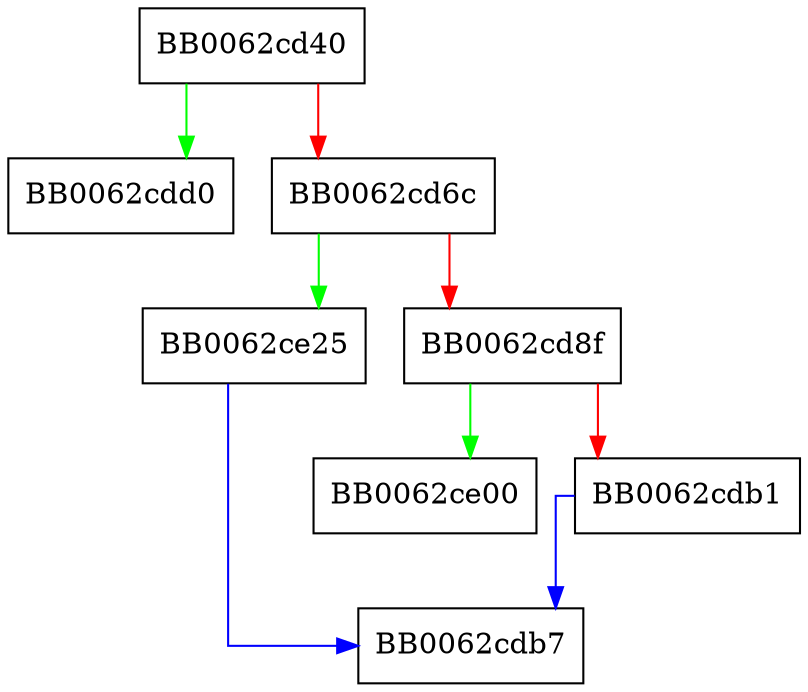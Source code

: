 digraph ossl_rand_get_user_nonce {
  node [shape="box"];
  graph [splines=ortho];
  BB0062cd40 -> BB0062cdd0 [color="green"];
  BB0062cd40 -> BB0062cd6c [color="red"];
  BB0062cd6c -> BB0062ce25 [color="green"];
  BB0062cd6c -> BB0062cd8f [color="red"];
  BB0062cd8f -> BB0062ce00 [color="green"];
  BB0062cd8f -> BB0062cdb1 [color="red"];
  BB0062cdb1 -> BB0062cdb7 [color="blue"];
  BB0062ce25 -> BB0062cdb7 [color="blue"];
}